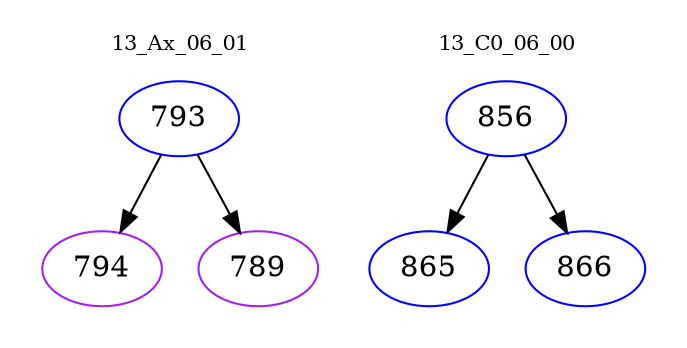 digraph{
subgraph cluster_0 {
color = white
label = "13_Ax_06_01";
fontsize=10;
T0_793 [label="793", color="blue"]
T0_793 -> T0_794 [color="black"]
T0_794 [label="794", color="purple"]
T0_793 -> T0_789 [color="black"]
T0_789 [label="789", color="purple"]
}
subgraph cluster_1 {
color = white
label = "13_C0_06_00";
fontsize=10;
T1_856 [label="856", color="blue"]
T1_856 -> T1_865 [color="black"]
T1_865 [label="865", color="blue"]
T1_856 -> T1_866 [color="black"]
T1_866 [label="866", color="blue"]
}
}
